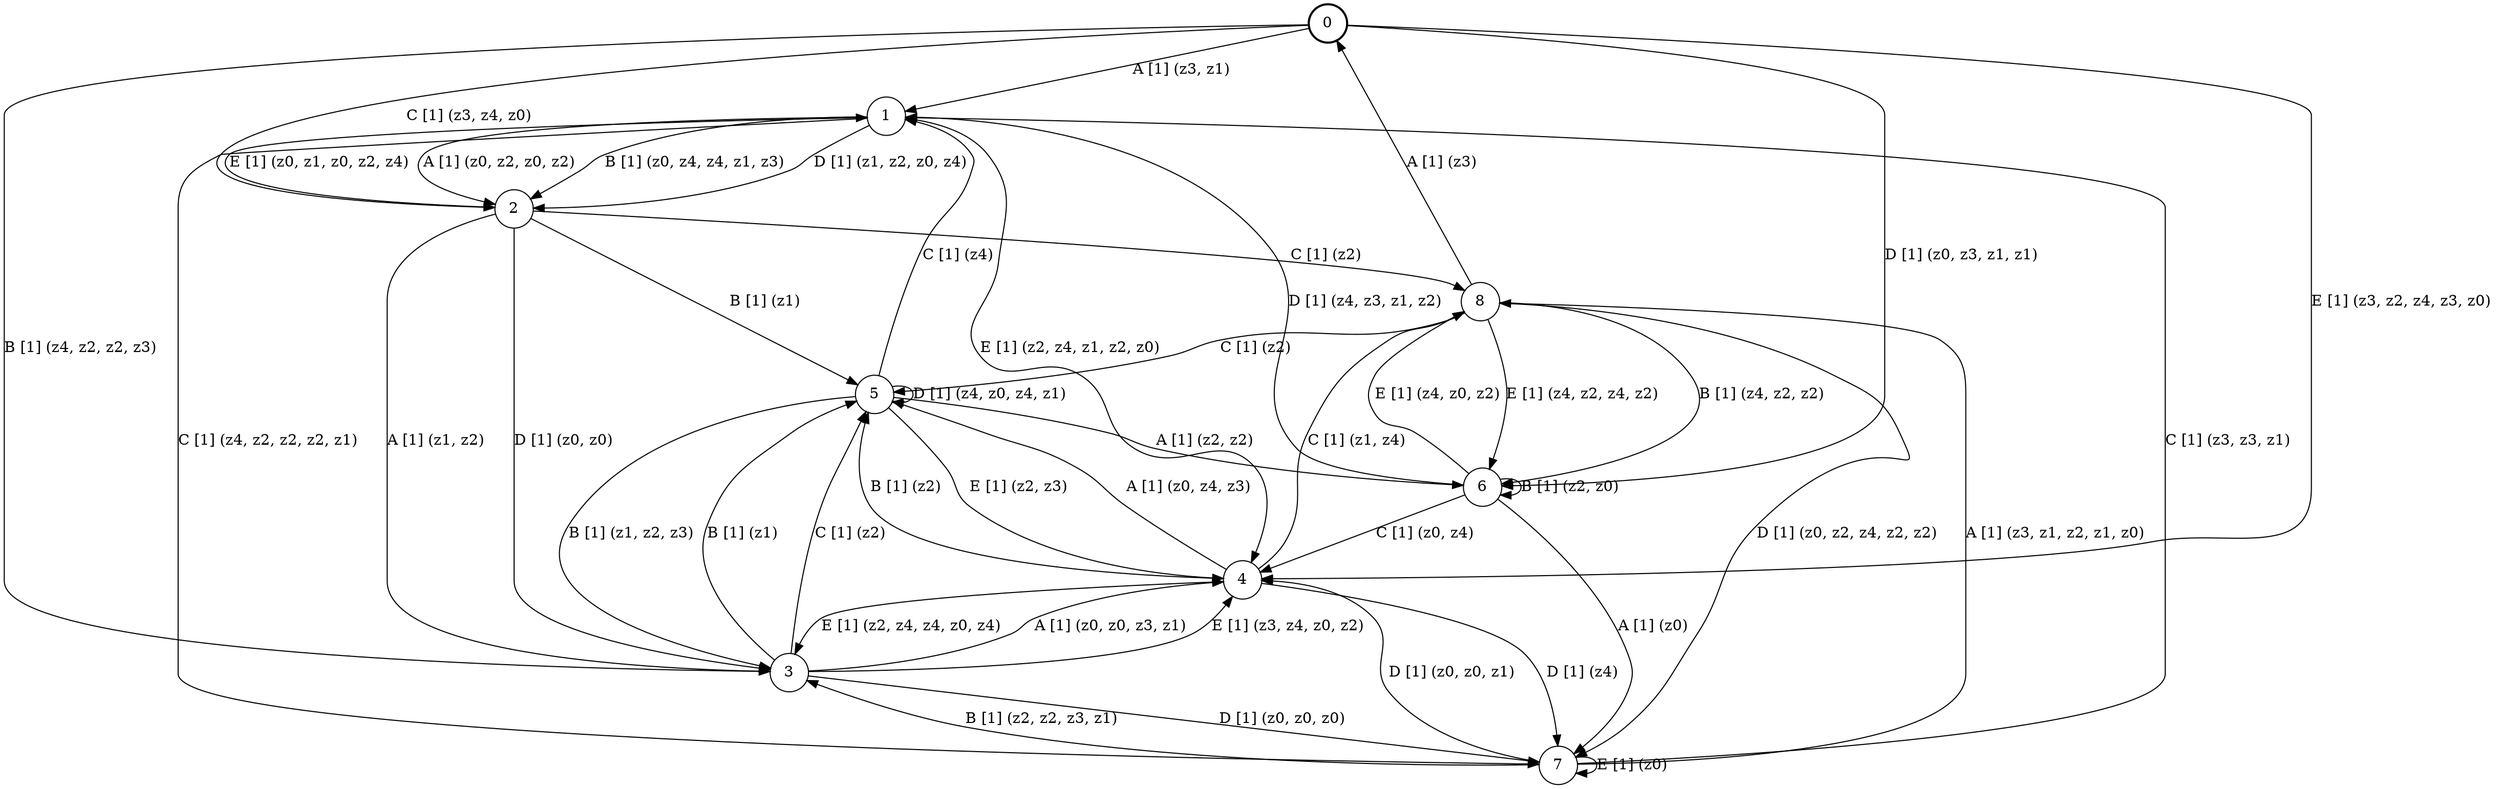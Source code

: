 # generated file, don't try to modify
# command: dot -Tpng <filename> > tree.png
digraph Automaton {
    node [shape = circle];
    0 [style = "bold"];
    0 -> 1 [label = "A [1] (z3, z1) "];
    0 -> 3 [label = "B [1] (z4, z2, z2, z3) "];
    0 -> 2 [label = "C [1] (z3, z4, z0) "];
    0 -> 6 [label = "D [1] (z0, z3, z1, z1) "];
    0 -> 4 [label = "E [1] (z3, z2, z4, z3, z0) "];
    1 -> 2 [label = "A [1] (z0, z2, z0, z2) "];
    1 -> 2 [label = "B [1] (z0, z4, z4, z1, z3) "];
    1 -> 7 [label = "C [1] (z4, z2, z2, z2, z1) "];
    1 -> 2 [label = "D [1] (z1, z2, z0, z4) "];
    1 -> 4 [label = "E [1] (z2, z4, z1, z2, z0) "];
    2 -> 3 [label = "A [1] (z1, z2) "];
    2 -> 5 [label = "B [1] (z1) "];
    2 -> 8 [label = "C [1] (z2) "];
    2 -> 3 [label = "D [1] (z0, z0) "];
    2 -> 1 [label = "E [1] (z0, z1, z0, z2, z4) "];
    3 -> 4 [label = "A [1] (z0, z0, z3, z1) "];
    3 -> 5 [label = "B [1] (z1) "];
    3 -> 5 [label = "C [1] (z2) "];
    3 -> 7 [label = "D [1] (z0, z0, z0) "];
    3 -> 4 [label = "E [1] (z3, z4, z0, z2) "];
    4 -> 5 [label = "A [1] (z0, z4, z3) "];
    4 -> 5 [label = "B [1] (z2) "];
    4 -> 8 [label = "C [1] (z1, z4) "];
    4 -> 7 [label = "D [1] (z4) "];
    4 -> 3 [label = "E [1] (z2, z4, z4, z0, z4) "];
    5 -> 6 [label = "A [1] (z2, z2) "];
    5 -> 3 [label = "B [1] (z1, z2, z3) "];
    5 -> 1 [label = "C [1] (z4) "];
    5 -> 5 [label = "D [1] (z4, z0, z4, z1) "];
    5 -> 4 [label = "E [1] (z2, z3) "];
    6 -> 7 [label = "A [1] (z0) "];
    6 -> 6 [label = "B [1] (z2, z0) "];
    6 -> 4 [label = "C [1] (z0, z4) "];
    6 -> 1 [label = "D [1] (z4, z3, z1, z2) "];
    6 -> 8 [label = "E [1] (z4, z0, z2) "];
    7 -> 8 [label = "A [1] (z3, z1, z2, z1, z0) "];
    7 -> 3 [label = "B [1] (z2, z2, z3, z1) "];
    7 -> 1 [label = "C [1] (z3, z3, z1) "];
    7 -> 4 [label = "D [1] (z0, z0, z1) "];
    7 -> 7 [label = "E [1] (z0) "];
    8 -> 0 [label = "A [1] (z3) "];
    8 -> 6 [label = "B [1] (z4, z2, z2) "];
    8 -> 5 [label = "C [1] (z2) "];
    8 -> 7 [label = "D [1] (z0, z2, z4, z2, z2) "];
    8 -> 6 [label = "E [1] (z4, z2, z4, z2) "];
}

